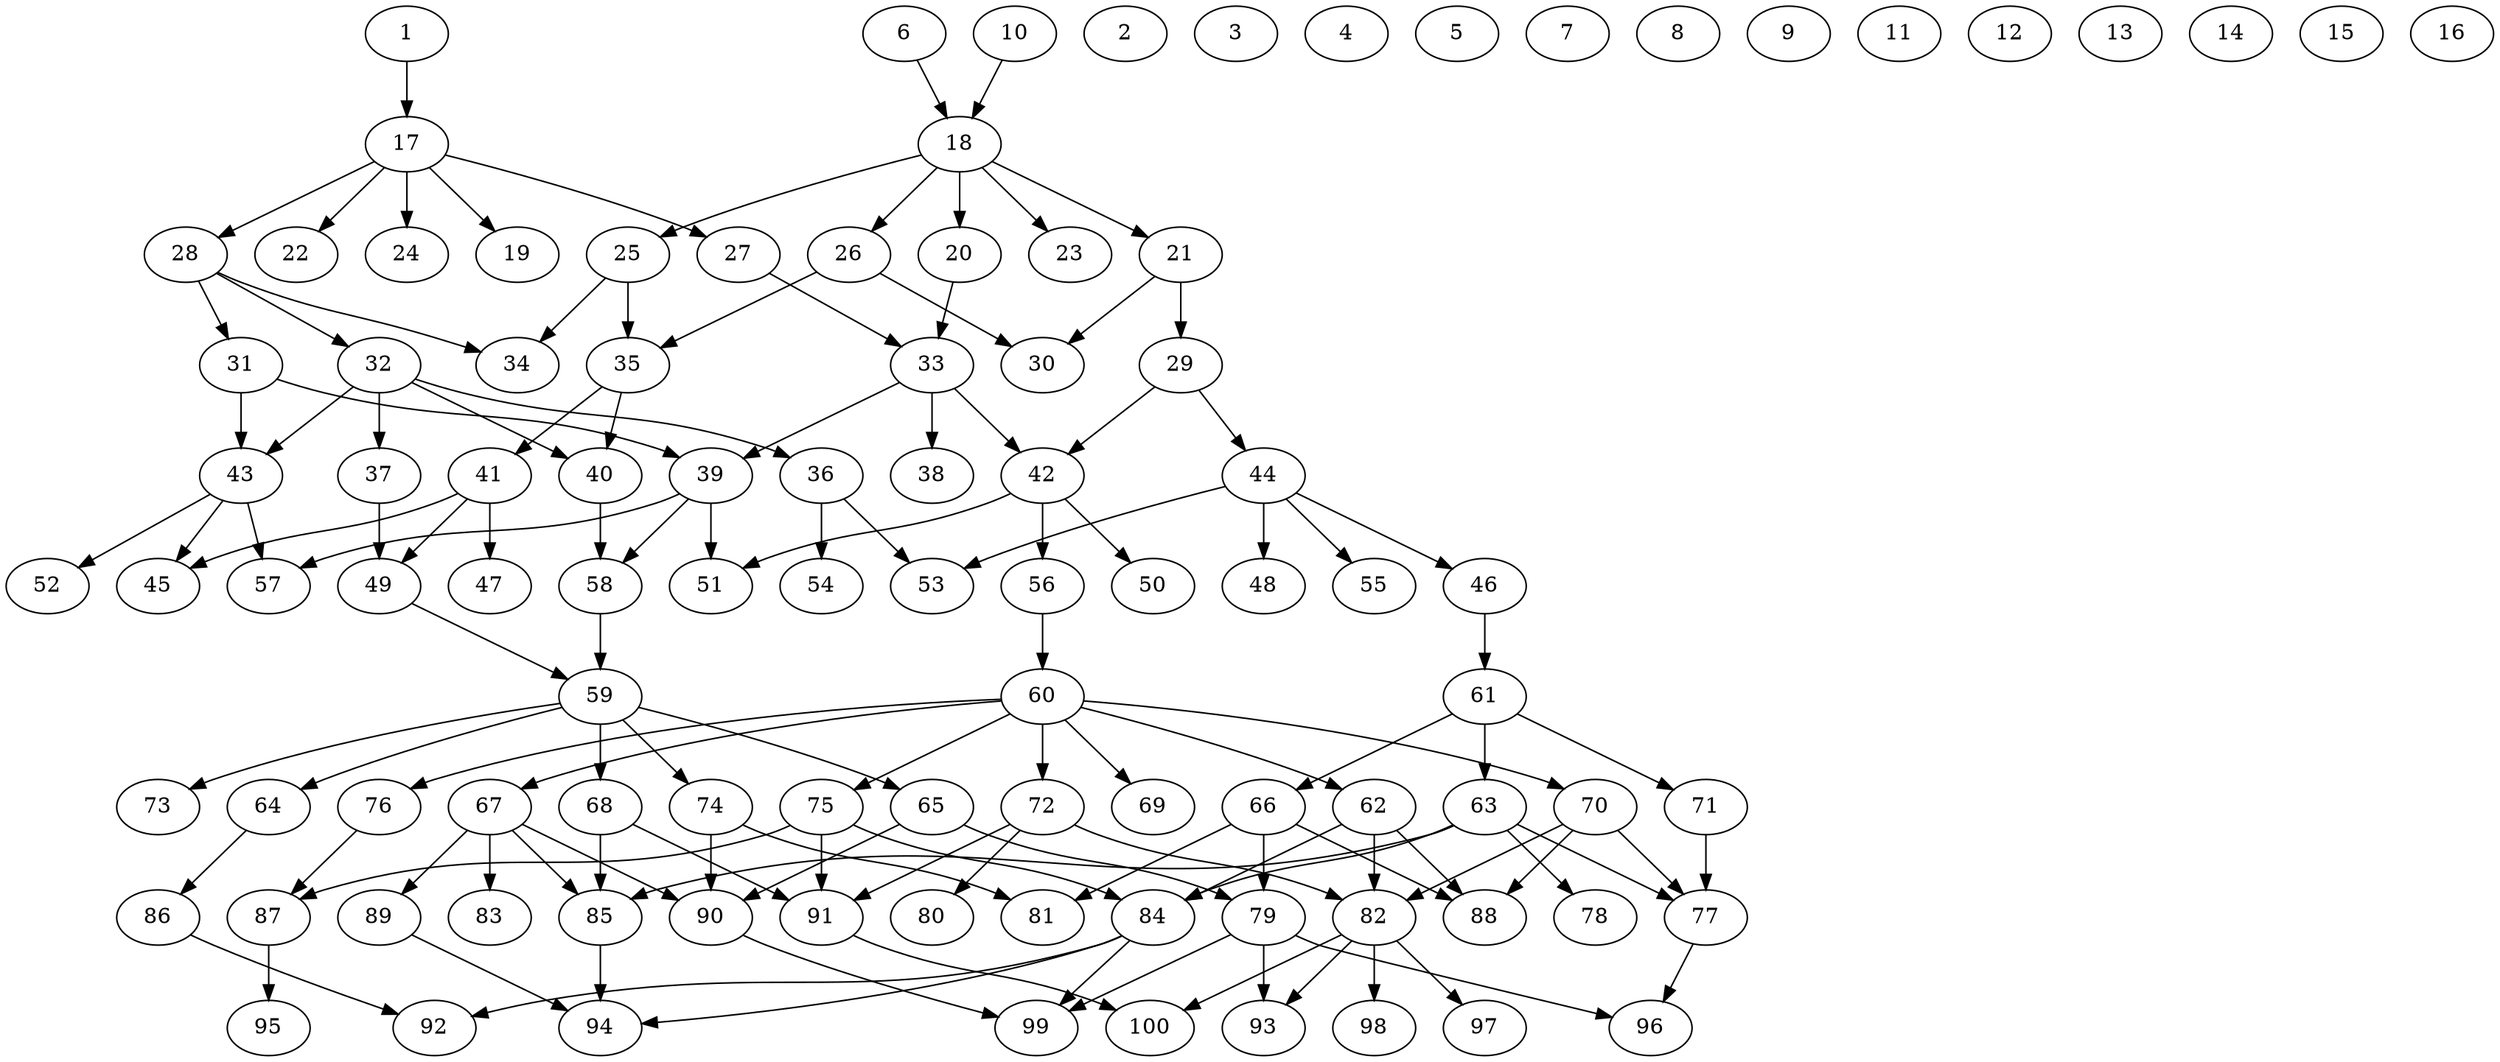 // DAG automatically generated by daggen at Tue Jul 18 11:30:58 2017
// ./daggen --dot -n 100 --fat 0.5 --regular 0.2 --density 0.2 --jump 1 
digraph G {
  1 [size="782757789696", alpha="0.01"]
  1 -> 17 [size ="679477248"]
  2 [size="118305635137", alpha="0.14"]
  3 [size="18651292006", alpha="0.03"]
  4 [size="782757789696", alpha="0.06"]
  5 [size="33703157936", alpha="0.10"]
  6 [size="154832694631", alpha="0.03"]
  6 -> 18 [size ="411041792"]
  7 [size="2439072943", alpha="0.11"]
  8 [size="782757789696", alpha="0.14"]
  9 [size="672474823528", alpha="0.08"]
  10 [size="368293445632", alpha="0.07"]
  10 -> 18 [size ="411041792"]
  11 [size="1268374274", alpha="0.19"]
  12 [size="134217728000", alpha="0.09"]
  13 [size="134217728000", alpha="0.20"]
  14 [size="13823233892", alpha="0.00"]
  15 [size="3918532624", alpha="0.06"]
  16 [size="1097347166170", alpha="0.14"]
  17 [size="15566557358", alpha="0.01"]
  17 -> 19 [size ="301989888"]
  17 -> 22 [size ="301989888"]
  17 -> 24 [size ="301989888"]
  17 -> 27 [size ="301989888"]
  17 -> 28 [size ="301989888"]
  18 [size="4340948398", alpha="0.10"]
  18 -> 20 [size ="209715200"]
  18 -> 21 [size ="209715200"]
  18 -> 23 [size ="209715200"]
  18 -> 25 [size ="209715200"]
  18 -> 26 [size ="209715200"]
  19 [size="855698090260", alpha="0.03"]
  20 [size="497078578506", alpha="0.01"]
  20 -> 33 [size ="411041792"]
  21 [size="28991029248", alpha="0.15"]
  21 -> 29 [size ="75497472"]
  21 -> 30 [size ="75497472"]
  22 [size="8589934592", alpha="0.10"]
  23 [size="3514215444", alpha="0.03"]
  24 [size="173068111632", alpha="0.15"]
  25 [size="634585236267", alpha="0.20"]
  25 -> 34 [size ="411041792"]
  25 -> 35 [size ="411041792"]
  26 [size="1645126053", alpha="0.18"]
  26 -> 30 [size ="75497472"]
  26 -> 35 [size ="75497472"]
  27 [size="105137808233", alpha="0.17"]
  27 -> 33 [size ="75497472"]
  28 [size="368293445632", alpha="0.16"]
  28 -> 31 [size ="411041792"]
  28 -> 32 [size ="411041792"]
  28 -> 34 [size ="411041792"]
  29 [size="193505451576", alpha="0.05"]
  29 -> 42 [size ="134217728"]
  29 -> 44 [size ="134217728"]
  30 [size="42145468201", alpha="0.08"]
  31 [size="402162765967", alpha="0.18"]
  31 -> 39 [size ="411041792"]
  31 -> 43 [size ="411041792"]
  32 [size="6000777148", alpha="0.19"]
  32 -> 36 [size ="209715200"]
  32 -> 37 [size ="209715200"]
  32 -> 40 [size ="209715200"]
  32 -> 43 [size ="209715200"]
  33 [size="68719476736", alpha="0.09"]
  33 -> 38 [size ="134217728"]
  33 -> 39 [size ="134217728"]
  33 -> 42 [size ="134217728"]
  34 [size="440868829596", alpha="0.18"]
  35 [size="6845635187", alpha="0.20"]
  35 -> 40 [size ="209715200"]
  35 -> 41 [size ="209715200"]
  36 [size="78978473835", alpha="0.07"]
  36 -> 53 [size ="75497472"]
  36 -> 54 [size ="75497472"]
  37 [size="260357950696", alpha="0.14"]
  37 -> 49 [size ="411041792"]
  38 [size="368293445632", alpha="0.04"]
  39 [size="1073741824000", alpha="0.05"]
  39 -> 51 [size ="838860800"]
  39 -> 57 [size ="838860800"]
  39 -> 58 [size ="838860800"]
  40 [size="1645058790", alpha="0.06"]
  40 -> 58 [size ="33554432"]
  41 [size="1247699077", alpha="0.18"]
  41 -> 45 [size ="75497472"]
  41 -> 47 [size ="75497472"]
  41 -> 49 [size ="75497472"]
  42 [size="368293445632", alpha="0.18"]
  42 -> 50 [size ="411041792"]
  42 -> 51 [size ="411041792"]
  42 -> 56 [size ="411041792"]
  43 [size="436962143859", alpha="0.14"]
  43 -> 45 [size ="411041792"]
  43 -> 52 [size ="411041792"]
  43 -> 57 [size ="411041792"]
  44 [size="6176696292", alpha="0.17"]
  44 -> 46 [size ="134217728"]
  44 -> 48 [size ="134217728"]
  44 -> 53 [size ="134217728"]
  44 -> 55 [size ="134217728"]
  45 [size="1041766016937", alpha="0.11"]
  46 [size="1547978040", alpha="0.19"]
  46 -> 61 [size ="33554432"]
  47 [size="287029285691", alpha="0.07"]
  48 [size="368293445632", alpha="0.16"]
  49 [size="368293445632", alpha="0.03"]
  49 -> 59 [size ="411041792"]
  50 [size="368293445632", alpha="0.05"]
  51 [size="4815207009", alpha="0.08"]
  52 [size="549755813888", alpha="0.13"]
  53 [size="745205592508", alpha="0.16"]
  54 [size="18960557886", alpha="0.17"]
  55 [size="42314863940", alpha="0.08"]
  56 [size="292559310031", alpha="0.20"]
  56 -> 60 [size ="209715200"]
  57 [size="12129770304", alpha="0.19"]
  58 [size="134217728000", alpha="0.11"]
  58 -> 59 [size ="209715200"]
  59 [size="2398656576", alpha="0.18"]
  59 -> 64 [size ="134217728"]
  59 -> 65 [size ="134217728"]
  59 -> 68 [size ="134217728"]
  59 -> 73 [size ="134217728"]
  59 -> 74 [size ="134217728"]
  60 [size="28991029248", alpha="0.19"]
  60 -> 62 [size ="75497472"]
  60 -> 67 [size ="75497472"]
  60 -> 69 [size ="75497472"]
  60 -> 70 [size ="75497472"]
  60 -> 72 [size ="75497472"]
  60 -> 75 [size ="75497472"]
  60 -> 76 [size ="75497472"]
  61 [size="1168791726691", alpha="0.09"]
  61 -> 63 [size ="838860800"]
  61 -> 66 [size ="838860800"]
  61 -> 71 [size ="838860800"]
  62 [size="467973503192", alpha="0.12"]
  62 -> 82 [size ="536870912"]
  62 -> 84 [size ="536870912"]
  62 -> 88 [size ="536870912"]
  63 [size="182301070231", alpha="0.17"]
  63 -> 77 [size ="209715200"]
  63 -> 78 [size ="209715200"]
  63 -> 84 [size ="209715200"]
  63 -> 85 [size ="209715200"]
  64 [size="3985853289", alpha="0.14"]
  64 -> 86 [size ="209715200"]
  65 [size="8589934592", alpha="0.10"]
  65 -> 79 [size ="33554432"]
  65 -> 90 [size ="33554432"]
  66 [size="184210146648", alpha="0.10"]
  66 -> 79 [size ="134217728"]
  66 -> 81 [size ="134217728"]
  66 -> 88 [size ="134217728"]
  67 [size="2105508537", alpha="0.05"]
  67 -> 83 [size ="33554432"]
  67 -> 85 [size ="33554432"]
  67 -> 89 [size ="33554432"]
  67 -> 90 [size ="33554432"]
  68 [size="4776024016", alpha="0.03"]
  68 -> 85 [size ="75497472"]
  68 -> 91 [size ="75497472"]
  69 [size="31640680502", alpha="0.11"]
  70 [size="304687050854", alpha="0.16"]
  70 -> 77 [size ="209715200"]
  70 -> 82 [size ="209715200"]
  70 -> 88 [size ="209715200"]
  71 [size="3423720138", alpha="0.15"]
  71 -> 77 [size ="209715200"]
  72 [size="172583542132", alpha="0.09"]
  72 -> 80 [size ="209715200"]
  72 -> 82 [size ="209715200"]
  72 -> 91 [size ="209715200"]
  73 [size="4232094578", alpha="0.14"]
  74 [size="1408968526112", alpha="0.01"]
  74 -> 81 [size ="838860800"]
  74 -> 90 [size ="838860800"]
  75 [size="919593114238", alpha="0.02"]
  75 -> 84 [size ="838860800"]
  75 -> 87 [size ="838860800"]
  75 -> 91 [size ="838860800"]
  76 [size="368293445632", alpha="0.07"]
  76 -> 87 [size ="411041792"]
  77 [size="11692393455", alpha="0.16"]
  77 -> 96 [size ="209715200"]
  78 [size="549755813888", alpha="0.03"]
  79 [size="28991029248", alpha="0.11"]
  79 -> 93 [size ="75497472"]
  79 -> 96 [size ="75497472"]
  79 -> 99 [size ="75497472"]
  80 [size="293616681163", alpha="0.02"]
  81 [size="231928233984", alpha="0.09"]
  82 [size="1378298554948", alpha="0.17"]
  82 -> 93 [size ="838860800"]
  82 -> 97 [size ="838860800"]
  82 -> 98 [size ="838860800"]
  82 -> 100 [size ="838860800"]
  83 [size="398459891892", alpha="0.03"]
  84 [size="63117964248", alpha="0.14"]
  84 -> 92 [size ="134217728"]
  84 -> 94 [size ="134217728"]
  84 -> 99 [size ="134217728"]
  85 [size="998888749", alpha="0.16"]
  85 -> 94 [size ="33554432"]
  86 [size="55808888934", alpha="0.13"]
  86 -> 92 [size ="209715200"]
  87 [size="186950928888", alpha="0.18"]
  87 -> 95 [size ="134217728"]
  88 [size="68719476736", alpha="0.14"]
  89 [size="36970995817", alpha="0.19"]
  89 -> 94 [size ="33554432"]
  90 [size="23776445368", alpha="0.05"]
  90 -> 99 [size ="536870912"]
  91 [size="260791582519", alpha="0.15"]
  91 -> 100 [size ="209715200"]
  92 [size="1073741824000", alpha="0.01"]
  93 [size="8028916712", alpha="0.14"]
  94 [size="45677124003", alpha="0.04"]
  95 [size="549755813888", alpha="0.19"]
  96 [size="4932271757", alpha="0.14"]
  97 [size="37484055090", alpha="0.11"]
  98 [size="9847539633", alpha="0.19"]
  99 [size="28991029248", alpha="0.03"]
  100 [size="475319104", alpha="0.06"]
}
